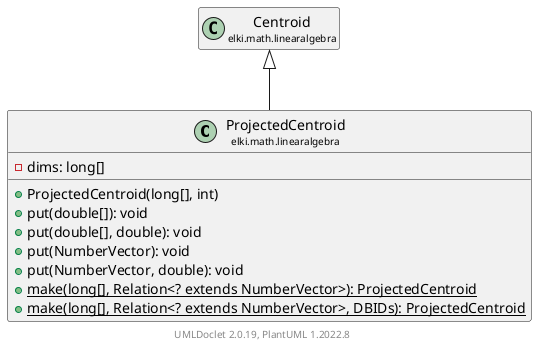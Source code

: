 @startuml
    remove .*\.(Instance|Par|Parameterizer|Factory)$
    set namespaceSeparator none
    hide empty fields
    hide empty methods

    class "<size:14>ProjectedCentroid\n<size:10>elki.math.linearalgebra" as elki.math.linearalgebra.ProjectedCentroid [[ProjectedCentroid.html]] {
        -dims: long[]
        +ProjectedCentroid(long[], int)
        +put(double[]): void
        +put(double[], double): void
        +put(NumberVector): void
        +put(NumberVector, double): void
        {static} +make(long[], Relation<? extends NumberVector>): ProjectedCentroid
        {static} +make(long[], Relation<? extends NumberVector>, DBIDs): ProjectedCentroid
    }

    class "<size:14>Centroid\n<size:10>elki.math.linearalgebra" as elki.math.linearalgebra.Centroid [[Centroid.html]]

    elki.math.linearalgebra.Centroid <|-- elki.math.linearalgebra.ProjectedCentroid

    center footer UMLDoclet 2.0.19, PlantUML 1.2022.8
@enduml
